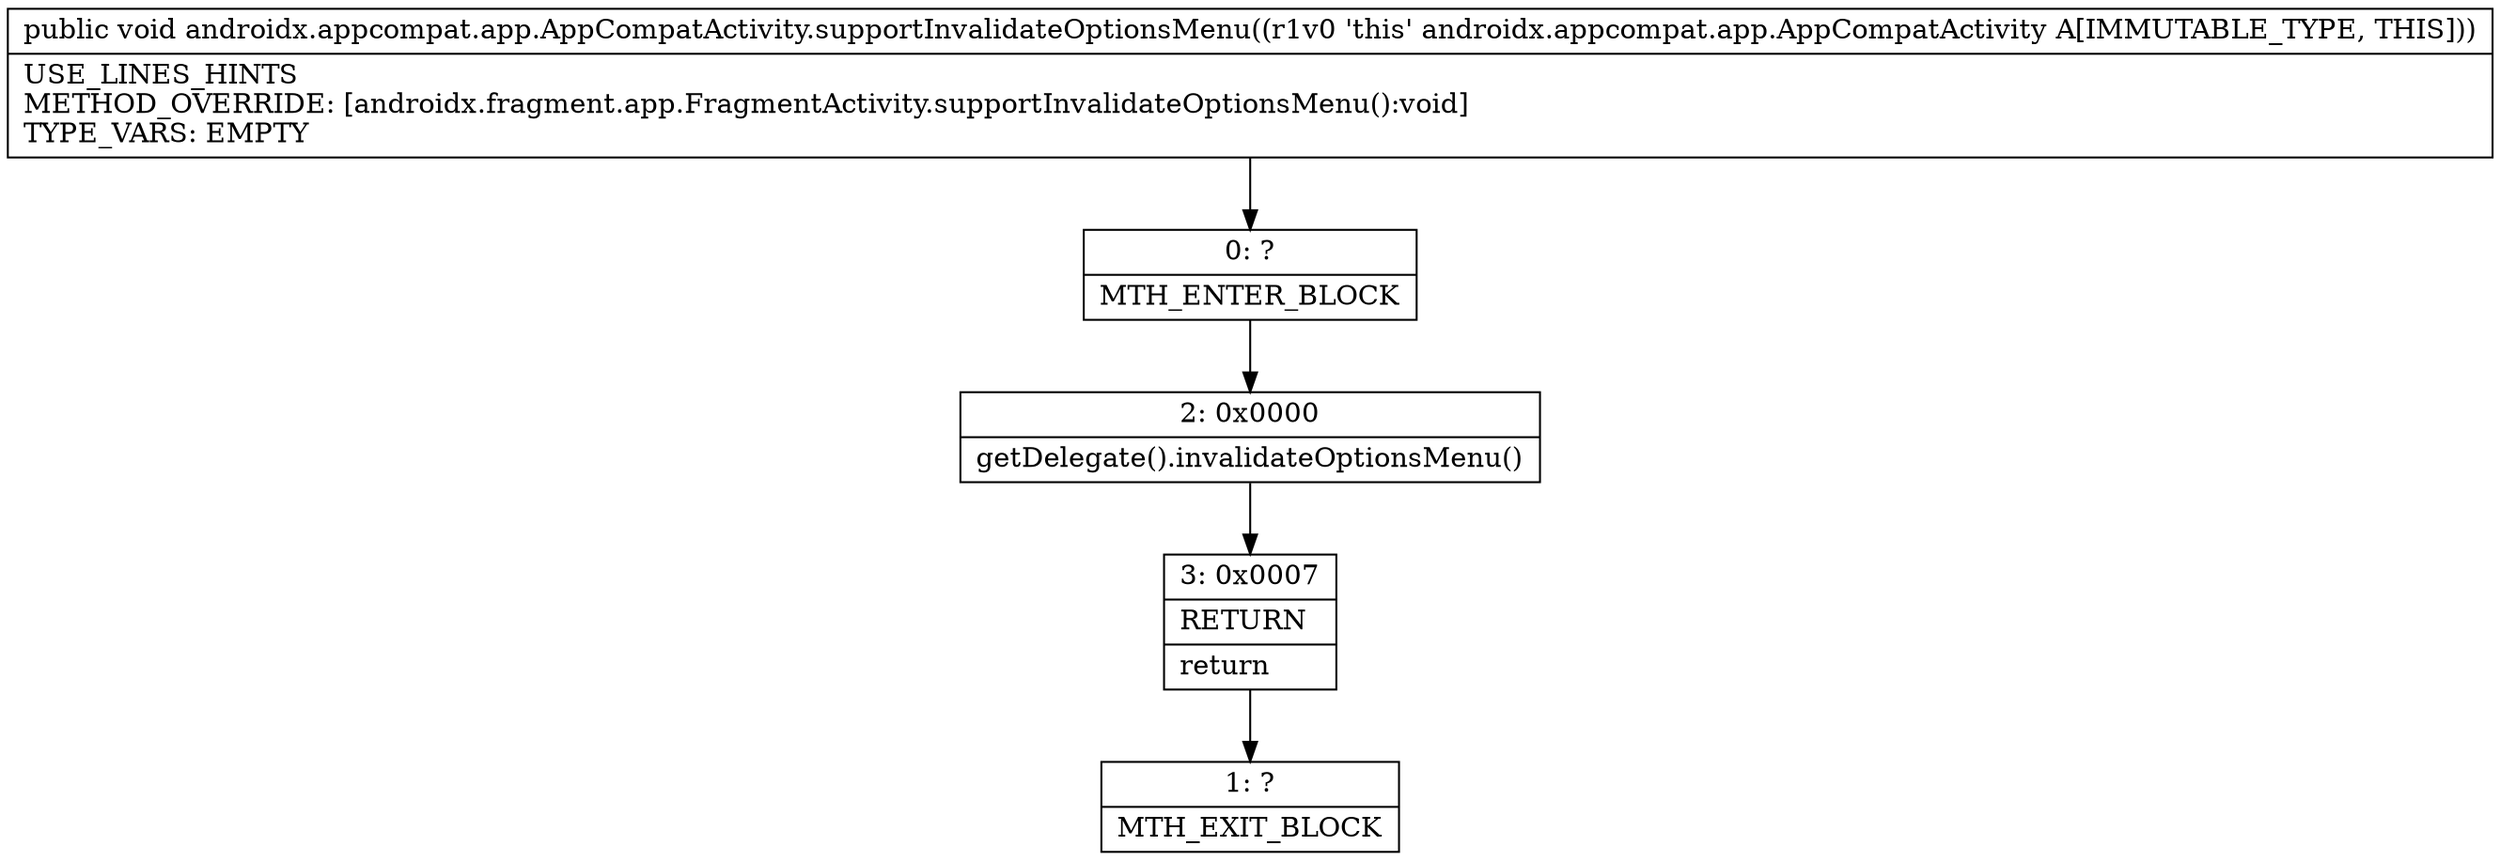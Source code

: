digraph "CFG forandroidx.appcompat.app.AppCompatActivity.supportInvalidateOptionsMenu()V" {
Node_0 [shape=record,label="{0\:\ ?|MTH_ENTER_BLOCK\l}"];
Node_2 [shape=record,label="{2\:\ 0x0000|getDelegate().invalidateOptionsMenu()\l}"];
Node_3 [shape=record,label="{3\:\ 0x0007|RETURN\l|return\l}"];
Node_1 [shape=record,label="{1\:\ ?|MTH_EXIT_BLOCK\l}"];
MethodNode[shape=record,label="{public void androidx.appcompat.app.AppCompatActivity.supportInvalidateOptionsMenu((r1v0 'this' androidx.appcompat.app.AppCompatActivity A[IMMUTABLE_TYPE, THIS]))  | USE_LINES_HINTS\lMETHOD_OVERRIDE: [androidx.fragment.app.FragmentActivity.supportInvalidateOptionsMenu():void]\lTYPE_VARS: EMPTY\l}"];
MethodNode -> Node_0;Node_0 -> Node_2;
Node_2 -> Node_3;
Node_3 -> Node_1;
}

